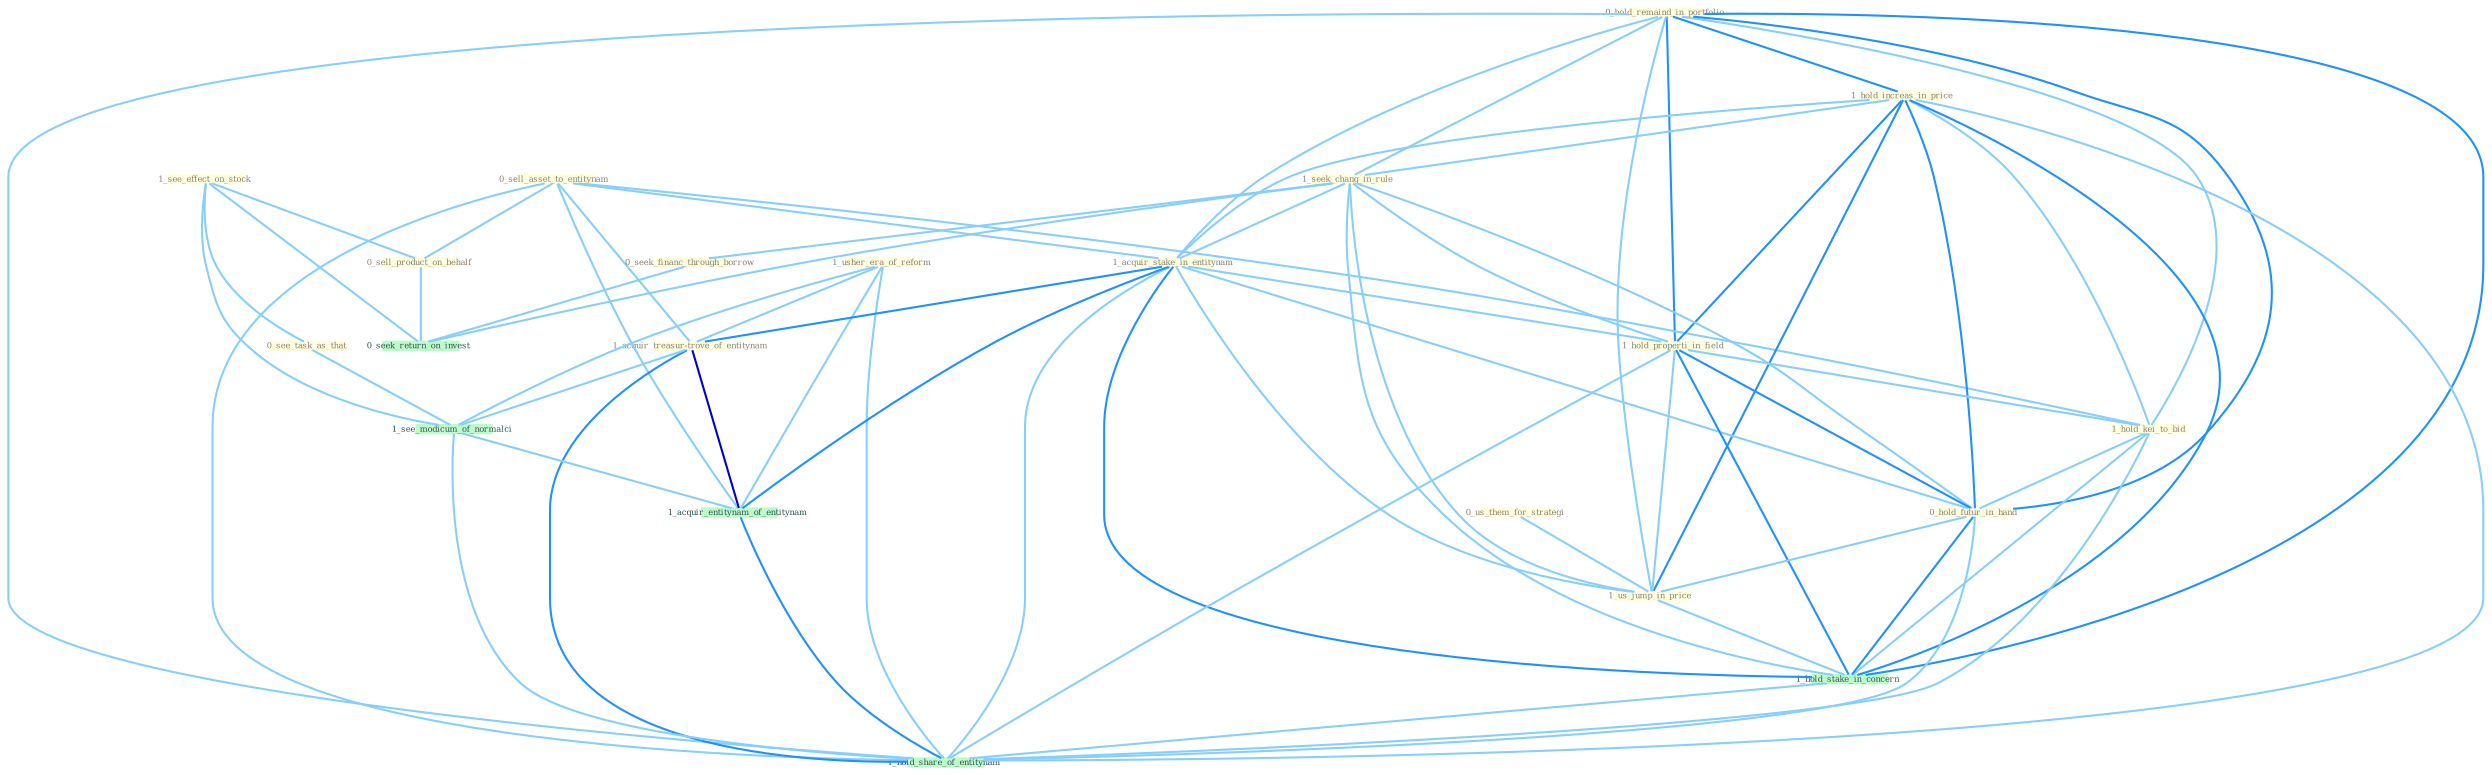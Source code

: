 Graph G{ 
    node
    [shape=polygon,style=filled,width=.5,height=.06,color="#BDFCC9",fixedsize=true,fontsize=4,
    fontcolor="#2f4f4f"];
    {node
    [color="#ffffe0", fontcolor="#8b7d6b"] "0_hold_remaind_in_portfolio " "1_see_effect_on_stock " "0_sell_asset_to_entitynam " "1_hold_increas_in_price " "0_see_task_as_that " "1_seek_chang_in_rule " "0_seek_financ_through_borrow " "1_usher_era_of_reform " "1_acquir_stake_in_entitynam " "1_hold_properti_in_field " "1_acquir_treasur-trove_of_entitynam " "1_hold_kei_to_bid " "0_sell_product_on_behalf " "0_us_them_for_strategi " "0_hold_futur_in_hand " "1_us_jump_in_price "}
{node [color="#fff0f5", fontcolor="#b22222"]}
edge [color="#B0E2FF"];

	"0_hold_remaind_in_portfolio " -- "1_hold_increas_in_price " [w="2", color="#1e90ff" , len=0.8];
	"0_hold_remaind_in_portfolio " -- "1_seek_chang_in_rule " [w="1", color="#87cefa" ];
	"0_hold_remaind_in_portfolio " -- "1_acquir_stake_in_entitynam " [w="1", color="#87cefa" ];
	"0_hold_remaind_in_portfolio " -- "1_hold_properti_in_field " [w="2", color="#1e90ff" , len=0.8];
	"0_hold_remaind_in_portfolio " -- "1_hold_kei_to_bid " [w="1", color="#87cefa" ];
	"0_hold_remaind_in_portfolio " -- "0_hold_futur_in_hand " [w="2", color="#1e90ff" , len=0.8];
	"0_hold_remaind_in_portfolio " -- "1_us_jump_in_price " [w="1", color="#87cefa" ];
	"0_hold_remaind_in_portfolio " -- "1_hold_stake_in_concern " [w="2", color="#1e90ff" , len=0.8];
	"0_hold_remaind_in_portfolio " -- "1_hold_share_of_entitynam " [w="1", color="#87cefa" ];
	"1_see_effect_on_stock " -- "0_see_task_as_that " [w="1", color="#87cefa" ];
	"1_see_effect_on_stock " -- "0_sell_product_on_behalf " [w="1", color="#87cefa" ];
	"1_see_effect_on_stock " -- "0_seek_return_on_invest " [w="1", color="#87cefa" ];
	"1_see_effect_on_stock " -- "1_see_modicum_of_normalci " [w="1", color="#87cefa" ];
	"0_sell_asset_to_entitynam " -- "1_acquir_stake_in_entitynam " [w="1", color="#87cefa" ];
	"0_sell_asset_to_entitynam " -- "1_acquir_treasur-trove_of_entitynam " [w="1", color="#87cefa" ];
	"0_sell_asset_to_entitynam " -- "1_hold_kei_to_bid " [w="1", color="#87cefa" ];
	"0_sell_asset_to_entitynam " -- "0_sell_product_on_behalf " [w="1", color="#87cefa" ];
	"0_sell_asset_to_entitynam " -- "1_acquir_entitynam_of_entitynam " [w="1", color="#87cefa" ];
	"0_sell_asset_to_entitynam " -- "1_hold_share_of_entitynam " [w="1", color="#87cefa" ];
	"1_hold_increas_in_price " -- "1_seek_chang_in_rule " [w="1", color="#87cefa" ];
	"1_hold_increas_in_price " -- "1_acquir_stake_in_entitynam " [w="1", color="#87cefa" ];
	"1_hold_increas_in_price " -- "1_hold_properti_in_field " [w="2", color="#1e90ff" , len=0.8];
	"1_hold_increas_in_price " -- "1_hold_kei_to_bid " [w="1", color="#87cefa" ];
	"1_hold_increas_in_price " -- "0_hold_futur_in_hand " [w="2", color="#1e90ff" , len=0.8];
	"1_hold_increas_in_price " -- "1_us_jump_in_price " [w="2", color="#1e90ff" , len=0.8];
	"1_hold_increas_in_price " -- "1_hold_stake_in_concern " [w="2", color="#1e90ff" , len=0.8];
	"1_hold_increas_in_price " -- "1_hold_share_of_entitynam " [w="1", color="#87cefa" ];
	"0_see_task_as_that " -- "1_see_modicum_of_normalci " [w="1", color="#87cefa" ];
	"1_seek_chang_in_rule " -- "0_seek_financ_through_borrow " [w="1", color="#87cefa" ];
	"1_seek_chang_in_rule " -- "1_acquir_stake_in_entitynam " [w="1", color="#87cefa" ];
	"1_seek_chang_in_rule " -- "1_hold_properti_in_field " [w="1", color="#87cefa" ];
	"1_seek_chang_in_rule " -- "0_hold_futur_in_hand " [w="1", color="#87cefa" ];
	"1_seek_chang_in_rule " -- "1_us_jump_in_price " [w="1", color="#87cefa" ];
	"1_seek_chang_in_rule " -- "1_hold_stake_in_concern " [w="1", color="#87cefa" ];
	"1_seek_chang_in_rule " -- "0_seek_return_on_invest " [w="1", color="#87cefa" ];
	"0_seek_financ_through_borrow " -- "0_seek_return_on_invest " [w="1", color="#87cefa" ];
	"1_usher_era_of_reform " -- "1_acquir_treasur-trove_of_entitynam " [w="1", color="#87cefa" ];
	"1_usher_era_of_reform " -- "1_see_modicum_of_normalci " [w="1", color="#87cefa" ];
	"1_usher_era_of_reform " -- "1_acquir_entitynam_of_entitynam " [w="1", color="#87cefa" ];
	"1_usher_era_of_reform " -- "1_hold_share_of_entitynam " [w="1", color="#87cefa" ];
	"1_acquir_stake_in_entitynam " -- "1_hold_properti_in_field " [w="1", color="#87cefa" ];
	"1_acquir_stake_in_entitynam " -- "1_acquir_treasur-trove_of_entitynam " [w="2", color="#1e90ff" , len=0.8];
	"1_acquir_stake_in_entitynam " -- "0_hold_futur_in_hand " [w="1", color="#87cefa" ];
	"1_acquir_stake_in_entitynam " -- "1_us_jump_in_price " [w="1", color="#87cefa" ];
	"1_acquir_stake_in_entitynam " -- "1_hold_stake_in_concern " [w="2", color="#1e90ff" , len=0.8];
	"1_acquir_stake_in_entitynam " -- "1_acquir_entitynam_of_entitynam " [w="2", color="#1e90ff" , len=0.8];
	"1_acquir_stake_in_entitynam " -- "1_hold_share_of_entitynam " [w="1", color="#87cefa" ];
	"1_hold_properti_in_field " -- "1_hold_kei_to_bid " [w="1", color="#87cefa" ];
	"1_hold_properti_in_field " -- "0_hold_futur_in_hand " [w="2", color="#1e90ff" , len=0.8];
	"1_hold_properti_in_field " -- "1_us_jump_in_price " [w="1", color="#87cefa" ];
	"1_hold_properti_in_field " -- "1_hold_stake_in_concern " [w="2", color="#1e90ff" , len=0.8];
	"1_hold_properti_in_field " -- "1_hold_share_of_entitynam " [w="1", color="#87cefa" ];
	"1_acquir_treasur-trove_of_entitynam " -- "1_see_modicum_of_normalci " [w="1", color="#87cefa" ];
	"1_acquir_treasur-trove_of_entitynam " -- "1_acquir_entitynam_of_entitynam " [w="3", color="#0000cd" , len=0.6];
	"1_acquir_treasur-trove_of_entitynam " -- "1_hold_share_of_entitynam " [w="2", color="#1e90ff" , len=0.8];
	"1_hold_kei_to_bid " -- "0_hold_futur_in_hand " [w="1", color="#87cefa" ];
	"1_hold_kei_to_bid " -- "1_hold_stake_in_concern " [w="1", color="#87cefa" ];
	"1_hold_kei_to_bid " -- "1_hold_share_of_entitynam " [w="1", color="#87cefa" ];
	"0_sell_product_on_behalf " -- "0_seek_return_on_invest " [w="1", color="#87cefa" ];
	"0_us_them_for_strategi " -- "1_us_jump_in_price " [w="1", color="#87cefa" ];
	"0_hold_futur_in_hand " -- "1_us_jump_in_price " [w="1", color="#87cefa" ];
	"0_hold_futur_in_hand " -- "1_hold_stake_in_concern " [w="2", color="#1e90ff" , len=0.8];
	"0_hold_futur_in_hand " -- "1_hold_share_of_entitynam " [w="1", color="#87cefa" ];
	"1_us_jump_in_price " -- "1_hold_stake_in_concern " [w="1", color="#87cefa" ];
	"1_hold_stake_in_concern " -- "1_hold_share_of_entitynam " [w="1", color="#87cefa" ];
	"1_see_modicum_of_normalci " -- "1_acquir_entitynam_of_entitynam " [w="1", color="#87cefa" ];
	"1_see_modicum_of_normalci " -- "1_hold_share_of_entitynam " [w="1", color="#87cefa" ];
	"1_acquir_entitynam_of_entitynam " -- "1_hold_share_of_entitynam " [w="2", color="#1e90ff" , len=0.8];
}